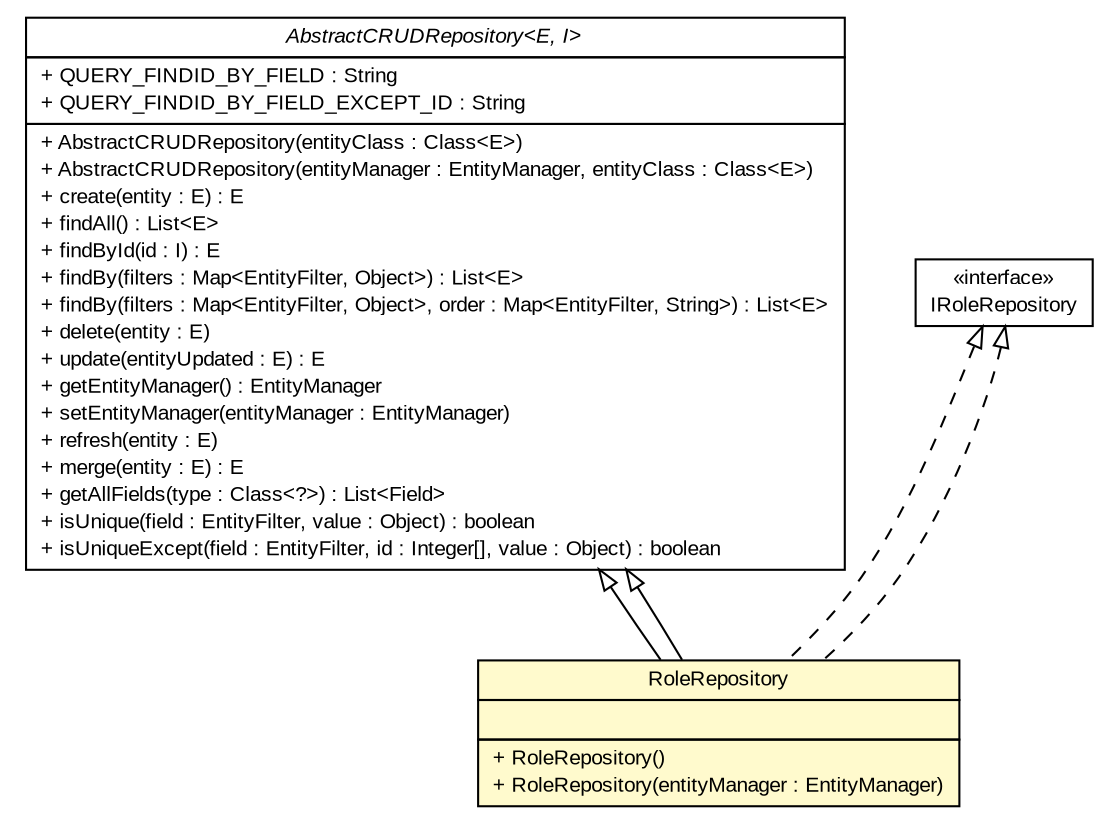 #!/usr/local/bin/dot
#
# Class diagram 
# Generated by UMLGraph version R5_6-24-gf6e263 (http://www.umlgraph.org/)
#

digraph G {
	edge [fontname="arial",fontsize=10,labelfontname="arial",labelfontsize=10];
	node [fontname="arial",fontsize=10,shape=plaintext];
	nodesep=0.25;
	ranksep=0.5;
	// gov.sandia.cf.dao.AbstractCRUDRepository<E, I>
	c382821 [label=<<table title="gov.sandia.cf.dao.AbstractCRUDRepository" border="0" cellborder="1" cellspacing="0" cellpadding="2" port="p" href="../AbstractCRUDRepository.html">
		<tr><td><table border="0" cellspacing="0" cellpadding="1">
<tr><td align="center" balign="center"><font face="arial italic"> AbstractCRUDRepository&lt;E, I&gt; </font></td></tr>
		</table></td></tr>
		<tr><td><table border="0" cellspacing="0" cellpadding="1">
<tr><td align="left" balign="left"> + QUERY_FINDID_BY_FIELD : String </td></tr>
<tr><td align="left" balign="left"> + QUERY_FINDID_BY_FIELD_EXCEPT_ID : String </td></tr>
		</table></td></tr>
		<tr><td><table border="0" cellspacing="0" cellpadding="1">
<tr><td align="left" balign="left"> + AbstractCRUDRepository(entityClass : Class&lt;E&gt;) </td></tr>
<tr><td align="left" balign="left"> + AbstractCRUDRepository(entityManager : EntityManager, entityClass : Class&lt;E&gt;) </td></tr>
<tr><td align="left" balign="left"> + create(entity : E) : E </td></tr>
<tr><td align="left" balign="left"> + findAll() : List&lt;E&gt; </td></tr>
<tr><td align="left" balign="left"> + findById(id : I) : E </td></tr>
<tr><td align="left" balign="left"> + findBy(filters : Map&lt;EntityFilter, Object&gt;) : List&lt;E&gt; </td></tr>
<tr><td align="left" balign="left"> + findBy(filters : Map&lt;EntityFilter, Object&gt;, order : Map&lt;EntityFilter, String&gt;) : List&lt;E&gt; </td></tr>
<tr><td align="left" balign="left"> + delete(entity : E) </td></tr>
<tr><td align="left" balign="left"> + update(entityUpdated : E) : E </td></tr>
<tr><td align="left" balign="left"> + getEntityManager() : EntityManager </td></tr>
<tr><td align="left" balign="left"> + setEntityManager(entityManager : EntityManager) </td></tr>
<tr><td align="left" balign="left"> + refresh(entity : E) </td></tr>
<tr><td align="left" balign="left"> + merge(entity : E) : E </td></tr>
<tr><td align="left" balign="left"> + getAllFields(type : Class&lt;?&gt;) : List&lt;Field&gt; </td></tr>
<tr><td align="left" balign="left"> + isUnique(field : EntityFilter, value : Object) : boolean </td></tr>
<tr><td align="left" balign="left"> + isUniqueExcept(field : EntityFilter, id : Integer[], value : Object) : boolean </td></tr>
		</table></td></tr>
		</table>>, URL="../AbstractCRUDRepository.html", fontname="arial", fontcolor="black", fontsize=10.0];
	// gov.sandia.cf.dao.impl.RoleRepository
	c382891 [label=<<table title="gov.sandia.cf.dao.impl.RoleRepository" border="0" cellborder="1" cellspacing="0" cellpadding="2" port="p" bgcolor="lemonChiffon" href="./RoleRepository.html">
		<tr><td><table border="0" cellspacing="0" cellpadding="1">
<tr><td align="center" balign="center"> RoleRepository </td></tr>
		</table></td></tr>
		<tr><td><table border="0" cellspacing="0" cellpadding="1">
<tr><td align="left" balign="left">  </td></tr>
		</table></td></tr>
		<tr><td><table border="0" cellspacing="0" cellpadding="1">
<tr><td align="left" balign="left"> + RoleRepository() </td></tr>
<tr><td align="left" balign="left"> + RoleRepository(entityManager : EntityManager) </td></tr>
		</table></td></tr>
		</table>>, URL="./RoleRepository.html", fontname="arial", fontcolor="black", fontsize=10.0];
	// gov.sandia.cf.dao.IRoleRepository
	c382938 [label=<<table title="gov.sandia.cf.dao.IRoleRepository" border="0" cellborder="1" cellspacing="0" cellpadding="2" port="p" href="../IRoleRepository.html">
		<tr><td><table border="0" cellspacing="0" cellpadding="1">
<tr><td align="center" balign="center"> &#171;interface&#187; </td></tr>
<tr><td align="center" balign="center"> IRoleRepository </td></tr>
		</table></td></tr>
		</table>>, URL="../IRoleRepository.html", fontname="arial", fontcolor="black", fontsize=10.0];
	//gov.sandia.cf.dao.impl.RoleRepository extends gov.sandia.cf.dao.AbstractCRUDRepository<gov.sandia.cf.model.Role, java.lang.Integer>
	c382821:p -> c382891:p [dir=back,arrowtail=empty];
	//gov.sandia.cf.dao.impl.RoleRepository implements gov.sandia.cf.dao.IRoleRepository
	c382938:p -> c382891:p [dir=back,arrowtail=empty,style=dashed];
	//gov.sandia.cf.dao.impl.RoleRepository extends gov.sandia.cf.dao.AbstractCRUDRepository<gov.sandia.cf.model.Role, java.lang.Integer>
	c382821:p -> c382891:p [dir=back,arrowtail=empty];
	//gov.sandia.cf.dao.impl.RoleRepository implements gov.sandia.cf.dao.IRoleRepository
	c382938:p -> c382891:p [dir=back,arrowtail=empty,style=dashed];
}

